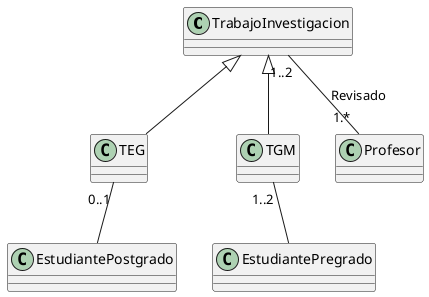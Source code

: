 @startuml 
TrabajoInvestigacion <|-- TEG
TrabajoInvestigacion <|-- TGM
TrabajoInvestigacion "1..2" -- "1.*" Profesor : Revisado
TEG "0..1" -- EstudiantePostgrado
TGM "1..2" -- EstudiantePregrado

@enduml